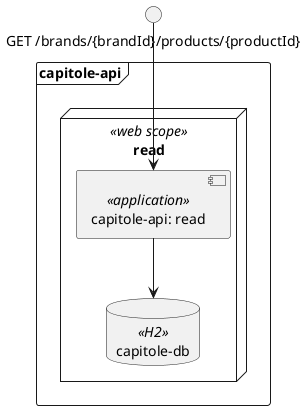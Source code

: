 @startuml components-diagram

interface "GET /brands/{brandId}/products/{productId}" as ProductPriceInterface

frame capitole-api {

    node read <<web scope>> {
        component "capitole-api: read" <<application>> as ProductPriceReadApp
        database "capitole-db" <<H2>> as ProductPriceInMemoryDB
    }

    ProductPriceInterface --> ProductPriceReadApp
    ProductPriceReadApp --> ProductPriceInMemoryDB
}
@enduml